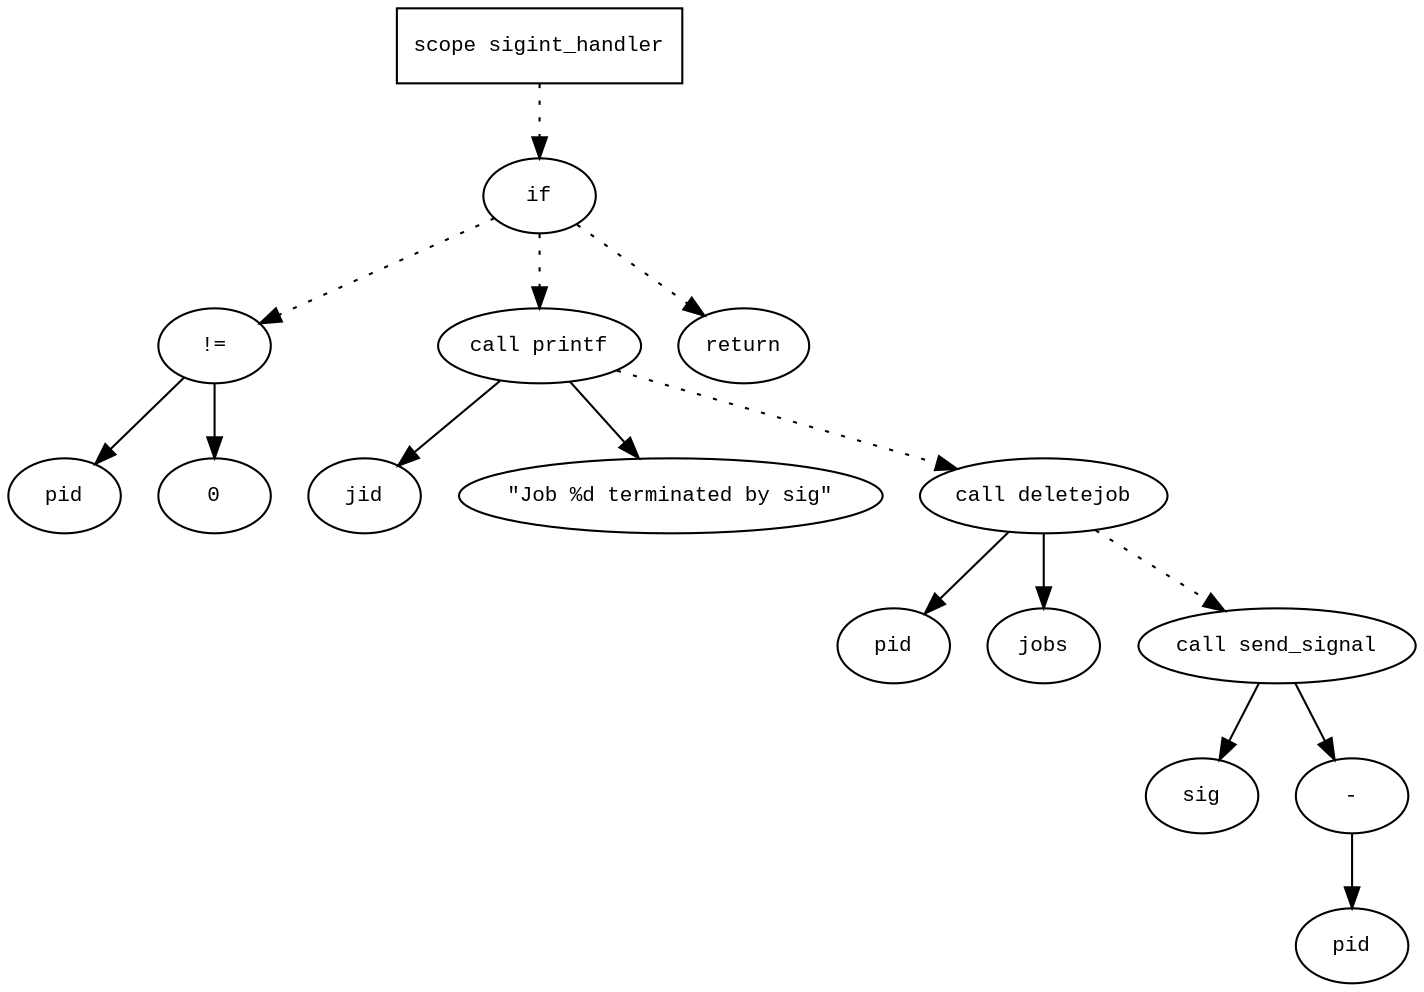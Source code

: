 digraph AST {
  graph [fontname="Times New Roman",fontsize=10];
  node  [fontname="Courier New",fontsize=10];
  edge  [fontname="Times New Roman",fontsize=10];

  node1 [label="scope sigint_handler",shape=box];
  node2 [label="if",shape=ellipse];
  node1 -> node2 [style=dotted];
  node3 [label="!=",shape=ellipse];
  node4 [label="pid",shape=ellipse];
  node3 -> node4;
  node5 [label="0",shape=ellipse];
  node3 -> node5;
  node2 -> node3 [style=dotted];
  node6 [label="call printf",shape=ellipse];
  node7 [label="jid",shape=ellipse];
  node6 -> node7;
  node8 [label="\"Job %d terminated by sig\"",shape=ellipse];
  node6 -> node8;
  node2 -> node6 [style=dotted];
  node9 [label="call deletejob",shape=ellipse];
  node10 [label="pid",shape=ellipse];
  node9 -> node10;
  node11 [label="jobs",shape=ellipse];
  node9 -> node11;
  node6 -> node9 [style=dotted];
  node12 [label="call send_signal",shape=ellipse];
  node13 [label="sig",shape=ellipse];
  node12 -> node13;
  node14 [label="-",shape=ellipse];
  node15 [label="pid",shape=ellipse];
  node14 -> node15;
  node12 -> node14;
  node9 -> node12 [style=dotted];
  node16 [label="return",shape=ellipse];
  node2 -> node16 [style=dotted];
} 